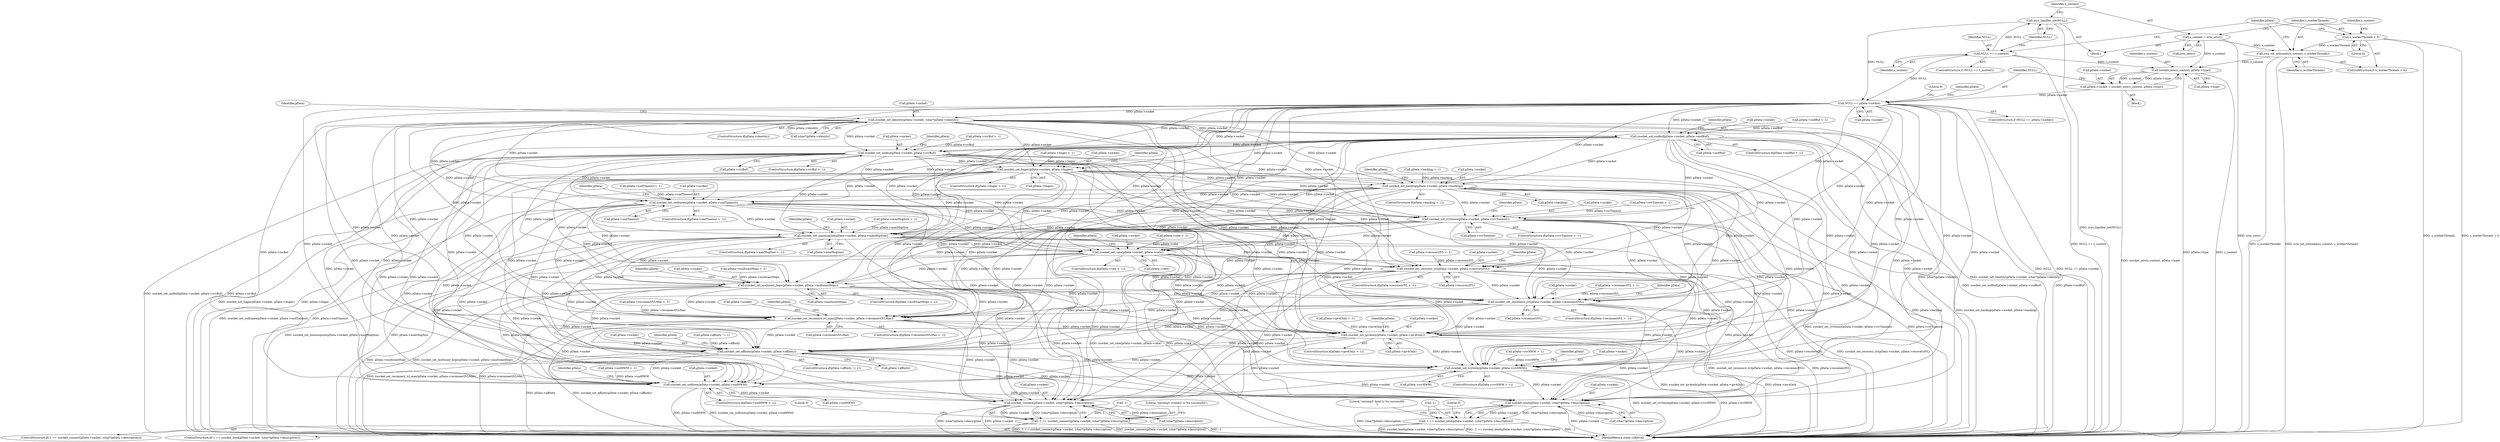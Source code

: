 digraph "0_rsyslog_062d0c671a29f7c6f7dff4a2f1f35df375bbb30b_0@API" {
"1000135" [label="(Call,NULL == pData->socket)"];
"1000113" [label="(Call,zsys_handler_set(NULL))"];
"1000109" [label="(Call,NULL == s_context)"];
"1000125" [label="(Call,pData->socket = zsocket_new(s_context, pData->type))"];
"1000129" [label="(Call,zsocket_new(s_context, pData->type))"];
"1000122" [label="(Call,zctx_set_iothreads(s_context, s_workerThreads))"];
"1000115" [label="(Call,s_context = zctx_new())"];
"1000119" [label="(Call,s_workerThreads > 0)"];
"1000156" [label="(Call,zsocket_set_identity(pData->socket, (char*)pData->identity))"];
"1000172" [label="(Call,zsocket_set_sndbuf(pData->socket, pData->sndBuf))"];
"1000186" [label="(Call,zsocket_set_sndbuf(pData->socket, pData->rcvBuf))"];
"1000200" [label="(Call,zsocket_set_linger(pData->socket, pData->linger))"];
"1000214" [label="(Call,zsocket_set_backlog(pData->socket, pData->backlog))"];
"1000228" [label="(Call,zsocket_set_sndtimeo(pData->socket, pData->sndTimeout))"];
"1000242" [label="(Call,zsocket_set_rcvtimeo(pData->socket, pData->rcvTimeout))"];
"1000256" [label="(Call,zsocket_set_maxmsgsize(pData->socket, pData->maxMsgSize))"];
"1000270" [label="(Call,zsocket_set_rate(pData->socket, pData->rate))"];
"1000284" [label="(Call,zsocket_set_recovery_ivl(pData->socket, pData->recoveryIVL))"];
"1000298" [label="(Call,zsocket_set_multicast_hops(pData->socket, pData->multicastHops))"];
"1000312" [label="(Call,zsocket_set_reconnect_ivl(pData->socket, pData->reconnectIVL))"];
"1000326" [label="(Call,zsocket_set_reconnect_ivl_max(pData->socket, pData->reconnectIVLMax))"];
"1000340" [label="(Call,zsocket_set_ipv4only(pData->socket, pData->ipv4Only))"];
"1000353" [label="(Call,zsocket_set_affinity(pData->socket, pData->affinity))"];
"1000367" [label="(Call,zsocket_set_rcvhwm(pData->socket, pData->rcvHWM))"];
"1000381" [label="(Call,zsocket_set_sndhwm(pData->socket, pData->sndHWM))"];
"1000399" [label="(Call,zsocket_bind(pData->socket, (char*)pData->description))"];
"1000396" [label="(Call,-1 == zsocket_bind(pData->socket, (char*)pData->description))"];
"1000431" [label="(Call,zsocket_connect(pData->socket, (char*)pData->description))"];
"1000428" [label="(Call,-1 == zsocket_connect(pData->socket, (char*)pData->description))"];
"1000396" [label="(Call,-1 == zsocket_bind(pData->socket, (char*)pData->description))"];
"1000381" [label="(Call,zsocket_set_sndhwm(pData->socket, pData->sndHWM))"];
"1000246" [label="(Call,pData->rcvTimeout)"];
"1000334" [label="(Call,pData->ipv4Only > -1)"];
"1000249" [label="(ControlStructure,if(pData->maxMsgSize > -1))"];
"1000354" [label="(Call,pData->socket)"];
"1000228" [label="(Call,zsocket_set_sndtimeo(pData->socket, pData->sndTimeout))"];
"1000180" [label="(Call,pData->rcvBuf > -1)"];
"1000142" [label="(Literal,0)"];
"1000363" [label="(Identifier,pData)"];
"1000330" [label="(Call,pData->reconnectIVLMax)"];
"1000235" [label="(ControlStructure,if(pData->rcvTimeout > -1))"];
"1000123" [label="(Identifier,s_context)"];
"1000266" [label="(Identifier,pData)"];
"1000257" [label="(Call,pData->socket)"];
"1000111" [label="(Identifier,s_context)"];
"1000106" [label="(Block,)"];
"1000112" [label="(Block,)"];
"1000280" [label="(Identifier,pData)"];
"1000340" [label="(Call,zsocket_set_ipv4only(pData->socket, pData->ipv4Only))"];
"1000193" [label="(ControlStructure,if(pData->linger > -1))"];
"1000427" [label="(ControlStructure,if(-1 == zsocket_connect(pData->socket, (char*)pData->description)))"];
"1000368" [label="(Call,pData->socket)"];
"1000236" [label="(Call,pData->rcvTimeout > -1)"];
"1000114" [label="(Identifier,NULL)"];
"1000277" [label="(ControlStructure,if(pData->recoveryIVL > -1))"];
"1000166" [label="(Call,pData->sndBuf > -1)"];
"1000121" [label="(Literal,0)"];
"1000302" [label="(Call,pData->multicastHops)"];
"1000182" [label="(Identifier,pData)"];
"1000194" [label="(Call,pData->linger > -1)"];
"1000385" [label="(Call,pData->sndHWM)"];
"1000210" [label="(Identifier,pData)"];
"1000350" [label="(Identifier,pData)"];
"1000400" [label="(Call,pData->socket)"];
"1000320" [label="(Call,pData->reconnectIVLMax > -1)"];
"1000344" [label="(Call,pData->ipv4Only)"];
"1000391" [label="(Identifier,pData)"];
"1000156" [label="(Call,zsocket_set_identity(pData->socket, (char*)pData->identity))"];
"1000108" [label="(ControlStructure,if (NULL == s_context))"];
"1000242" [label="(Call,zsocket_set_rcvtimeo(pData->socket, pData->rcvTimeout))"];
"1000118" [label="(ControlStructure,if (s_workerThreads > 0))"];
"1000375" [label="(Call,pData->sndHWM > -1)"];
"1000312" [label="(Call,zsocket_set_reconnect_ivl(pData->socket, pData->reconnectIVL))"];
"1000135" [label="(Call,NULL == pData->socket)"];
"1000284" [label="(Call,zsocket_set_recovery_ivl(pData->socket, pData->recoveryIVL))"];
"1000129" [label="(Call,zsocket_new(s_context, pData->type))"];
"1000176" [label="(Call,pData->sndBuf)"];
"1000232" [label="(Call,pData->sndTimeout)"];
"1000222" [label="(Call,pData->sndTimeout > -1)"];
"1000260" [label="(Call,pData->maxMsgSize)"];
"1000229" [label="(Call,pData->socket)"];
"1000252" [label="(Identifier,pData)"];
"1000274" [label="(Call,pData->rate)"];
"1000134" [label="(ControlStructure,if (NULL == pData->socket))"];
"1000442" [label="(Literal,0)"];
"1000298" [label="(Call,zsocket_set_multicast_hops(pData->socket, pData->multicastHops))"];
"1000431" [label="(Call,zsocket_connect(pData->socket, (char*)pData->description))"];
"1000305" [label="(ControlStructure,if(pData->reconnectIVL > -1))"];
"1000152" [label="(ControlStructure,if(pData->identity))"];
"1000207" [label="(ControlStructure,if(pData->backlog > -1))"];
"1000126" [label="(Call,pData->socket)"];
"1000238" [label="(Identifier,pData)"];
"1000341" [label="(Call,pData->socket)"];
"1000263" [label="(ControlStructure,if(pData->rate > -1))"];
"1000116" [label="(Identifier,s_context)"];
"1000214" [label="(Call,zsocket_set_backlog(pData->socket, pData->backlog))"];
"1000137" [label="(Call,pData->socket)"];
"1000204" [label="(Call,pData->linger)"];
"1000285" [label="(Call,pData->socket)"];
"1000256" [label="(Call,zsocket_set_maxmsgsize(pData->socket, pData->maxMsgSize))"];
"1000250" [label="(Call,pData->maxMsgSize > -1)"];
"1000459" [label="(MethodReturn,static rsRetVal)"];
"1000432" [label="(Call,pData->socket)"];
"1000327" [label="(Call,pData->socket)"];
"1000336" [label="(Identifier,pData)"];
"1000154" [label="(Identifier,pData)"];
"1000117" [label="(Call,zctx_new())"];
"1000119" [label="(Call,s_workerThreads > 0)"];
"1000353" [label="(Call,zsocket_set_affinity(pData->socket, pData->affinity))"];
"1000110" [label="(Identifier,NULL)"];
"1000173" [label="(Call,pData->socket)"];
"1000395" [label="(ControlStructure,if(-1 == zsocket_bind(pData->socket, (char*)pData->description)))"];
"1000374" [label="(ControlStructure,if(pData->sndHWM > -1))"];
"1000270" [label="(Call,zsocket_set_rate(pData->socket, pData->rate))"];
"1000308" [label="(Identifier,pData)"];
"1000113" [label="(Call,zsys_handler_set(NULL))"];
"1000421" [label="(Literal,\"omzmq3: bind to %s successful\n\")"];
"1000347" [label="(ControlStructure,if(pData->affinity != 1))"];
"1000397" [label="(Call,-1)"];
"1000357" [label="(Call,pData->affinity)"];
"1000165" [label="(ControlStructure,if(pData->sndBuf > -1))"];
"1000382" [label="(Call,pData->socket)"];
"1000371" [label="(Call,pData->rcvHWM)"];
"1000367" [label="(Call,zsocket_set_rcvhwm(pData->socket, pData->rcvHWM))"];
"1000122" [label="(Call,zctx_set_iothreads(s_context, s_workerThreads))"];
"1000187" [label="(Call,pData->socket)"];
"1000326" [label="(Call,zsocket_set_reconnect_ivl_max(pData->socket, pData->reconnectIVLMax))"];
"1000196" [label="(Identifier,pData)"];
"1000333" [label="(ControlStructure,if(pData->ipv4Only > -1))"];
"1000360" [label="(ControlStructure,if(pData->rcvHWM > -1))"];
"1000127" [label="(Identifier,pData)"];
"1000403" [label="(Call,(char*)pData->description)"];
"1000243" [label="(Call,pData->socket)"];
"1000299" [label="(Call,pData->socket)"];
"1000291" [label="(ControlStructure,if(pData->multicastHops > -1))"];
"1000361" [label="(Call,pData->rcvHWM > -1)"];
"1000109" [label="(Call,NULL == s_context)"];
"1000190" [label="(Call,pData->rcvBuf)"];
"1000428" [label="(Call,-1 == zsocket_connect(pData->socket, (char*)pData->description))"];
"1000124" [label="(Identifier,s_workerThreads)"];
"1000399" [label="(Call,zsocket_bind(pData->socket, (char*)pData->description))"];
"1000157" [label="(Call,pData->socket)"];
"1000294" [label="(Identifier,pData)"];
"1000200" [label="(Call,zsocket_set_linger(pData->socket, pData->linger))"];
"1000168" [label="(Identifier,pData)"];
"1000316" [label="(Call,pData->reconnectIVL)"];
"1000115" [label="(Call,s_context = zctx_new())"];
"1000348" [label="(Call,pData->affinity != 1)"];
"1000186" [label="(Call,zsocket_set_sndbuf(pData->socket, pData->rcvBuf))"];
"1000136" [label="(Identifier,NULL)"];
"1000319" [label="(ControlStructure,if(pData->reconnectIVLMax > -1))"];
"1000160" [label="(Call,(char*)pData->identity)"];
"1000377" [label="(Identifier,pData)"];
"1000131" [label="(Call,pData->type)"];
"1000221" [label="(ControlStructure,if(pData->sndTimeout > -1))"];
"1000313" [label="(Call,pData->socket)"];
"1000429" [label="(Call,-1)"];
"1000271" [label="(Call,pData->socket)"];
"1000292" [label="(Call,pData->multicastHops > -1)"];
"1000201" [label="(Call,pData->socket)"];
"1000125" [label="(Call,pData->socket = zsocket_new(s_context, pData->type))"];
"1000306" [label="(Call,pData->reconnectIVL > -1)"];
"1000120" [label="(Identifier,s_workerThreads)"];
"1000453" [label="(Literal,\"omzmq3: connect to %s successful\")"];
"1000224" [label="(Identifier,pData)"];
"1000288" [label="(Call,pData->recoveryIVL)"];
"1000322" [label="(Identifier,pData)"];
"1000264" [label="(Call,pData->rate > -1)"];
"1000278" [label="(Call,pData->recoveryIVL > -1)"];
"1000410" [label="(Literal,0)"];
"1000130" [label="(Identifier,s_context)"];
"1000208" [label="(Call,pData->backlog > -1)"];
"1000218" [label="(Call,pData->backlog)"];
"1000435" [label="(Call,(char*)pData->description)"];
"1000179" [label="(ControlStructure,if(pData->rcvBuf > -1))"];
"1000172" [label="(Call,zsocket_set_sndbuf(pData->socket, pData->sndBuf))"];
"1000215" [label="(Call,pData->socket)"];
"1000135" -> "1000134"  [label="AST: "];
"1000135" -> "1000137"  [label="CFG: "];
"1000136" -> "1000135"  [label="AST: "];
"1000137" -> "1000135"  [label="AST: "];
"1000142" -> "1000135"  [label="CFG: "];
"1000154" -> "1000135"  [label="CFG: "];
"1000135" -> "1000459"  [label="DDG: NULL == pData->socket"];
"1000135" -> "1000459"  [label="DDG: NULL"];
"1000113" -> "1000135"  [label="DDG: NULL"];
"1000109" -> "1000135"  [label="DDG: NULL"];
"1000125" -> "1000135"  [label="DDG: pData->socket"];
"1000135" -> "1000156"  [label="DDG: pData->socket"];
"1000135" -> "1000172"  [label="DDG: pData->socket"];
"1000135" -> "1000186"  [label="DDG: pData->socket"];
"1000135" -> "1000200"  [label="DDG: pData->socket"];
"1000135" -> "1000214"  [label="DDG: pData->socket"];
"1000135" -> "1000228"  [label="DDG: pData->socket"];
"1000135" -> "1000242"  [label="DDG: pData->socket"];
"1000135" -> "1000256"  [label="DDG: pData->socket"];
"1000135" -> "1000270"  [label="DDG: pData->socket"];
"1000135" -> "1000284"  [label="DDG: pData->socket"];
"1000135" -> "1000298"  [label="DDG: pData->socket"];
"1000135" -> "1000312"  [label="DDG: pData->socket"];
"1000135" -> "1000326"  [label="DDG: pData->socket"];
"1000135" -> "1000340"  [label="DDG: pData->socket"];
"1000135" -> "1000353"  [label="DDG: pData->socket"];
"1000135" -> "1000367"  [label="DDG: pData->socket"];
"1000135" -> "1000381"  [label="DDG: pData->socket"];
"1000135" -> "1000399"  [label="DDG: pData->socket"];
"1000135" -> "1000431"  [label="DDG: pData->socket"];
"1000113" -> "1000112"  [label="AST: "];
"1000113" -> "1000114"  [label="CFG: "];
"1000114" -> "1000113"  [label="AST: "];
"1000116" -> "1000113"  [label="CFG: "];
"1000113" -> "1000459"  [label="DDG: zsys_handler_set(NULL)"];
"1000109" -> "1000113"  [label="DDG: NULL"];
"1000109" -> "1000108"  [label="AST: "];
"1000109" -> "1000111"  [label="CFG: "];
"1000110" -> "1000109"  [label="AST: "];
"1000111" -> "1000109"  [label="AST: "];
"1000114" -> "1000109"  [label="CFG: "];
"1000127" -> "1000109"  [label="CFG: "];
"1000109" -> "1000459"  [label="DDG: NULL == s_context"];
"1000109" -> "1000129"  [label="DDG: s_context"];
"1000125" -> "1000106"  [label="AST: "];
"1000125" -> "1000129"  [label="CFG: "];
"1000126" -> "1000125"  [label="AST: "];
"1000129" -> "1000125"  [label="AST: "];
"1000136" -> "1000125"  [label="CFG: "];
"1000125" -> "1000459"  [label="DDG: zsocket_new(s_context, pData->type)"];
"1000129" -> "1000125"  [label="DDG: s_context"];
"1000129" -> "1000125"  [label="DDG: pData->type"];
"1000129" -> "1000131"  [label="CFG: "];
"1000130" -> "1000129"  [label="AST: "];
"1000131" -> "1000129"  [label="AST: "];
"1000129" -> "1000459"  [label="DDG: s_context"];
"1000129" -> "1000459"  [label="DDG: pData->type"];
"1000122" -> "1000129"  [label="DDG: s_context"];
"1000115" -> "1000129"  [label="DDG: s_context"];
"1000122" -> "1000118"  [label="AST: "];
"1000122" -> "1000124"  [label="CFG: "];
"1000123" -> "1000122"  [label="AST: "];
"1000124" -> "1000122"  [label="AST: "];
"1000127" -> "1000122"  [label="CFG: "];
"1000122" -> "1000459"  [label="DDG: zctx_set_iothreads(s_context, s_workerThreads)"];
"1000122" -> "1000459"  [label="DDG: s_workerThreads"];
"1000115" -> "1000122"  [label="DDG: s_context"];
"1000119" -> "1000122"  [label="DDG: s_workerThreads"];
"1000115" -> "1000112"  [label="AST: "];
"1000115" -> "1000117"  [label="CFG: "];
"1000116" -> "1000115"  [label="AST: "];
"1000117" -> "1000115"  [label="AST: "];
"1000120" -> "1000115"  [label="CFG: "];
"1000115" -> "1000459"  [label="DDG: zctx_new()"];
"1000119" -> "1000118"  [label="AST: "];
"1000119" -> "1000121"  [label="CFG: "];
"1000120" -> "1000119"  [label="AST: "];
"1000121" -> "1000119"  [label="AST: "];
"1000123" -> "1000119"  [label="CFG: "];
"1000127" -> "1000119"  [label="CFG: "];
"1000119" -> "1000459"  [label="DDG: s_workerThreads"];
"1000119" -> "1000459"  [label="DDG: s_workerThreads > 0"];
"1000156" -> "1000152"  [label="AST: "];
"1000156" -> "1000160"  [label="CFG: "];
"1000157" -> "1000156"  [label="AST: "];
"1000160" -> "1000156"  [label="AST: "];
"1000168" -> "1000156"  [label="CFG: "];
"1000156" -> "1000459"  [label="DDG: (char*)pData->identity"];
"1000156" -> "1000459"  [label="DDG: zsocket_set_identity(pData->socket, (char*)pData->identity)"];
"1000160" -> "1000156"  [label="DDG: pData->identity"];
"1000156" -> "1000172"  [label="DDG: pData->socket"];
"1000156" -> "1000186"  [label="DDG: pData->socket"];
"1000156" -> "1000200"  [label="DDG: pData->socket"];
"1000156" -> "1000214"  [label="DDG: pData->socket"];
"1000156" -> "1000228"  [label="DDG: pData->socket"];
"1000156" -> "1000242"  [label="DDG: pData->socket"];
"1000156" -> "1000256"  [label="DDG: pData->socket"];
"1000156" -> "1000270"  [label="DDG: pData->socket"];
"1000156" -> "1000284"  [label="DDG: pData->socket"];
"1000156" -> "1000298"  [label="DDG: pData->socket"];
"1000156" -> "1000312"  [label="DDG: pData->socket"];
"1000156" -> "1000326"  [label="DDG: pData->socket"];
"1000156" -> "1000340"  [label="DDG: pData->socket"];
"1000156" -> "1000353"  [label="DDG: pData->socket"];
"1000156" -> "1000367"  [label="DDG: pData->socket"];
"1000156" -> "1000381"  [label="DDG: pData->socket"];
"1000156" -> "1000399"  [label="DDG: pData->socket"];
"1000156" -> "1000431"  [label="DDG: pData->socket"];
"1000172" -> "1000165"  [label="AST: "];
"1000172" -> "1000176"  [label="CFG: "];
"1000173" -> "1000172"  [label="AST: "];
"1000176" -> "1000172"  [label="AST: "];
"1000182" -> "1000172"  [label="CFG: "];
"1000172" -> "1000459"  [label="DDG: zsocket_set_sndbuf(pData->socket, pData->sndBuf)"];
"1000172" -> "1000459"  [label="DDG: pData->sndBuf"];
"1000166" -> "1000172"  [label="DDG: pData->sndBuf"];
"1000172" -> "1000186"  [label="DDG: pData->socket"];
"1000172" -> "1000200"  [label="DDG: pData->socket"];
"1000172" -> "1000214"  [label="DDG: pData->socket"];
"1000172" -> "1000228"  [label="DDG: pData->socket"];
"1000172" -> "1000242"  [label="DDG: pData->socket"];
"1000172" -> "1000256"  [label="DDG: pData->socket"];
"1000172" -> "1000270"  [label="DDG: pData->socket"];
"1000172" -> "1000284"  [label="DDG: pData->socket"];
"1000172" -> "1000298"  [label="DDG: pData->socket"];
"1000172" -> "1000312"  [label="DDG: pData->socket"];
"1000172" -> "1000326"  [label="DDG: pData->socket"];
"1000172" -> "1000340"  [label="DDG: pData->socket"];
"1000172" -> "1000353"  [label="DDG: pData->socket"];
"1000172" -> "1000367"  [label="DDG: pData->socket"];
"1000172" -> "1000381"  [label="DDG: pData->socket"];
"1000172" -> "1000399"  [label="DDG: pData->socket"];
"1000172" -> "1000431"  [label="DDG: pData->socket"];
"1000186" -> "1000179"  [label="AST: "];
"1000186" -> "1000190"  [label="CFG: "];
"1000187" -> "1000186"  [label="AST: "];
"1000190" -> "1000186"  [label="AST: "];
"1000196" -> "1000186"  [label="CFG: "];
"1000186" -> "1000459"  [label="DDG: pData->rcvBuf"];
"1000186" -> "1000459"  [label="DDG: zsocket_set_sndbuf(pData->socket, pData->rcvBuf)"];
"1000180" -> "1000186"  [label="DDG: pData->rcvBuf"];
"1000186" -> "1000200"  [label="DDG: pData->socket"];
"1000186" -> "1000214"  [label="DDG: pData->socket"];
"1000186" -> "1000228"  [label="DDG: pData->socket"];
"1000186" -> "1000242"  [label="DDG: pData->socket"];
"1000186" -> "1000256"  [label="DDG: pData->socket"];
"1000186" -> "1000270"  [label="DDG: pData->socket"];
"1000186" -> "1000284"  [label="DDG: pData->socket"];
"1000186" -> "1000298"  [label="DDG: pData->socket"];
"1000186" -> "1000312"  [label="DDG: pData->socket"];
"1000186" -> "1000326"  [label="DDG: pData->socket"];
"1000186" -> "1000340"  [label="DDG: pData->socket"];
"1000186" -> "1000353"  [label="DDG: pData->socket"];
"1000186" -> "1000367"  [label="DDG: pData->socket"];
"1000186" -> "1000381"  [label="DDG: pData->socket"];
"1000186" -> "1000399"  [label="DDG: pData->socket"];
"1000186" -> "1000431"  [label="DDG: pData->socket"];
"1000200" -> "1000193"  [label="AST: "];
"1000200" -> "1000204"  [label="CFG: "];
"1000201" -> "1000200"  [label="AST: "];
"1000204" -> "1000200"  [label="AST: "];
"1000210" -> "1000200"  [label="CFG: "];
"1000200" -> "1000459"  [label="DDG: zsocket_set_linger(pData->socket, pData->linger)"];
"1000200" -> "1000459"  [label="DDG: pData->linger"];
"1000194" -> "1000200"  [label="DDG: pData->linger"];
"1000200" -> "1000214"  [label="DDG: pData->socket"];
"1000200" -> "1000228"  [label="DDG: pData->socket"];
"1000200" -> "1000242"  [label="DDG: pData->socket"];
"1000200" -> "1000256"  [label="DDG: pData->socket"];
"1000200" -> "1000270"  [label="DDG: pData->socket"];
"1000200" -> "1000284"  [label="DDG: pData->socket"];
"1000200" -> "1000298"  [label="DDG: pData->socket"];
"1000200" -> "1000312"  [label="DDG: pData->socket"];
"1000200" -> "1000326"  [label="DDG: pData->socket"];
"1000200" -> "1000340"  [label="DDG: pData->socket"];
"1000200" -> "1000353"  [label="DDG: pData->socket"];
"1000200" -> "1000367"  [label="DDG: pData->socket"];
"1000200" -> "1000381"  [label="DDG: pData->socket"];
"1000200" -> "1000399"  [label="DDG: pData->socket"];
"1000200" -> "1000431"  [label="DDG: pData->socket"];
"1000214" -> "1000207"  [label="AST: "];
"1000214" -> "1000218"  [label="CFG: "];
"1000215" -> "1000214"  [label="AST: "];
"1000218" -> "1000214"  [label="AST: "];
"1000224" -> "1000214"  [label="CFG: "];
"1000214" -> "1000459"  [label="DDG: zsocket_set_backlog(pData->socket, pData->backlog)"];
"1000214" -> "1000459"  [label="DDG: pData->backlog"];
"1000208" -> "1000214"  [label="DDG: pData->backlog"];
"1000214" -> "1000228"  [label="DDG: pData->socket"];
"1000214" -> "1000242"  [label="DDG: pData->socket"];
"1000214" -> "1000256"  [label="DDG: pData->socket"];
"1000214" -> "1000270"  [label="DDG: pData->socket"];
"1000214" -> "1000284"  [label="DDG: pData->socket"];
"1000214" -> "1000298"  [label="DDG: pData->socket"];
"1000214" -> "1000312"  [label="DDG: pData->socket"];
"1000214" -> "1000326"  [label="DDG: pData->socket"];
"1000214" -> "1000340"  [label="DDG: pData->socket"];
"1000214" -> "1000353"  [label="DDG: pData->socket"];
"1000214" -> "1000367"  [label="DDG: pData->socket"];
"1000214" -> "1000381"  [label="DDG: pData->socket"];
"1000214" -> "1000399"  [label="DDG: pData->socket"];
"1000214" -> "1000431"  [label="DDG: pData->socket"];
"1000228" -> "1000221"  [label="AST: "];
"1000228" -> "1000232"  [label="CFG: "];
"1000229" -> "1000228"  [label="AST: "];
"1000232" -> "1000228"  [label="AST: "];
"1000238" -> "1000228"  [label="CFG: "];
"1000228" -> "1000459"  [label="DDG: zsocket_set_sndtimeo(pData->socket, pData->sndTimeout)"];
"1000228" -> "1000459"  [label="DDG: pData->sndTimeout"];
"1000222" -> "1000228"  [label="DDG: pData->sndTimeout"];
"1000228" -> "1000242"  [label="DDG: pData->socket"];
"1000228" -> "1000256"  [label="DDG: pData->socket"];
"1000228" -> "1000270"  [label="DDG: pData->socket"];
"1000228" -> "1000284"  [label="DDG: pData->socket"];
"1000228" -> "1000298"  [label="DDG: pData->socket"];
"1000228" -> "1000312"  [label="DDG: pData->socket"];
"1000228" -> "1000326"  [label="DDG: pData->socket"];
"1000228" -> "1000340"  [label="DDG: pData->socket"];
"1000228" -> "1000353"  [label="DDG: pData->socket"];
"1000228" -> "1000367"  [label="DDG: pData->socket"];
"1000228" -> "1000381"  [label="DDG: pData->socket"];
"1000228" -> "1000399"  [label="DDG: pData->socket"];
"1000228" -> "1000431"  [label="DDG: pData->socket"];
"1000242" -> "1000235"  [label="AST: "];
"1000242" -> "1000246"  [label="CFG: "];
"1000243" -> "1000242"  [label="AST: "];
"1000246" -> "1000242"  [label="AST: "];
"1000252" -> "1000242"  [label="CFG: "];
"1000242" -> "1000459"  [label="DDG: zsocket_set_rcvtimeo(pData->socket, pData->rcvTimeout)"];
"1000242" -> "1000459"  [label="DDG: pData->rcvTimeout"];
"1000236" -> "1000242"  [label="DDG: pData->rcvTimeout"];
"1000242" -> "1000256"  [label="DDG: pData->socket"];
"1000242" -> "1000270"  [label="DDG: pData->socket"];
"1000242" -> "1000284"  [label="DDG: pData->socket"];
"1000242" -> "1000298"  [label="DDG: pData->socket"];
"1000242" -> "1000312"  [label="DDG: pData->socket"];
"1000242" -> "1000326"  [label="DDG: pData->socket"];
"1000242" -> "1000340"  [label="DDG: pData->socket"];
"1000242" -> "1000353"  [label="DDG: pData->socket"];
"1000242" -> "1000367"  [label="DDG: pData->socket"];
"1000242" -> "1000381"  [label="DDG: pData->socket"];
"1000242" -> "1000399"  [label="DDG: pData->socket"];
"1000242" -> "1000431"  [label="DDG: pData->socket"];
"1000256" -> "1000249"  [label="AST: "];
"1000256" -> "1000260"  [label="CFG: "];
"1000257" -> "1000256"  [label="AST: "];
"1000260" -> "1000256"  [label="AST: "];
"1000266" -> "1000256"  [label="CFG: "];
"1000256" -> "1000459"  [label="DDG: pData->maxMsgSize"];
"1000256" -> "1000459"  [label="DDG: zsocket_set_maxmsgsize(pData->socket, pData->maxMsgSize)"];
"1000250" -> "1000256"  [label="DDG: pData->maxMsgSize"];
"1000256" -> "1000270"  [label="DDG: pData->socket"];
"1000256" -> "1000284"  [label="DDG: pData->socket"];
"1000256" -> "1000298"  [label="DDG: pData->socket"];
"1000256" -> "1000312"  [label="DDG: pData->socket"];
"1000256" -> "1000326"  [label="DDG: pData->socket"];
"1000256" -> "1000340"  [label="DDG: pData->socket"];
"1000256" -> "1000353"  [label="DDG: pData->socket"];
"1000256" -> "1000367"  [label="DDG: pData->socket"];
"1000256" -> "1000381"  [label="DDG: pData->socket"];
"1000256" -> "1000399"  [label="DDG: pData->socket"];
"1000256" -> "1000431"  [label="DDG: pData->socket"];
"1000270" -> "1000263"  [label="AST: "];
"1000270" -> "1000274"  [label="CFG: "];
"1000271" -> "1000270"  [label="AST: "];
"1000274" -> "1000270"  [label="AST: "];
"1000280" -> "1000270"  [label="CFG: "];
"1000270" -> "1000459"  [label="DDG: pData->rate"];
"1000270" -> "1000459"  [label="DDG: zsocket_set_rate(pData->socket, pData->rate)"];
"1000264" -> "1000270"  [label="DDG: pData->rate"];
"1000270" -> "1000284"  [label="DDG: pData->socket"];
"1000270" -> "1000298"  [label="DDG: pData->socket"];
"1000270" -> "1000312"  [label="DDG: pData->socket"];
"1000270" -> "1000326"  [label="DDG: pData->socket"];
"1000270" -> "1000340"  [label="DDG: pData->socket"];
"1000270" -> "1000353"  [label="DDG: pData->socket"];
"1000270" -> "1000367"  [label="DDG: pData->socket"];
"1000270" -> "1000381"  [label="DDG: pData->socket"];
"1000270" -> "1000399"  [label="DDG: pData->socket"];
"1000270" -> "1000431"  [label="DDG: pData->socket"];
"1000284" -> "1000277"  [label="AST: "];
"1000284" -> "1000288"  [label="CFG: "];
"1000285" -> "1000284"  [label="AST: "];
"1000288" -> "1000284"  [label="AST: "];
"1000294" -> "1000284"  [label="CFG: "];
"1000284" -> "1000459"  [label="DDG: zsocket_set_recovery_ivl(pData->socket, pData->recoveryIVL)"];
"1000284" -> "1000459"  [label="DDG: pData->recoveryIVL"];
"1000278" -> "1000284"  [label="DDG: pData->recoveryIVL"];
"1000284" -> "1000298"  [label="DDG: pData->socket"];
"1000284" -> "1000312"  [label="DDG: pData->socket"];
"1000284" -> "1000326"  [label="DDG: pData->socket"];
"1000284" -> "1000340"  [label="DDG: pData->socket"];
"1000284" -> "1000353"  [label="DDG: pData->socket"];
"1000284" -> "1000367"  [label="DDG: pData->socket"];
"1000284" -> "1000381"  [label="DDG: pData->socket"];
"1000284" -> "1000399"  [label="DDG: pData->socket"];
"1000284" -> "1000431"  [label="DDG: pData->socket"];
"1000298" -> "1000291"  [label="AST: "];
"1000298" -> "1000302"  [label="CFG: "];
"1000299" -> "1000298"  [label="AST: "];
"1000302" -> "1000298"  [label="AST: "];
"1000308" -> "1000298"  [label="CFG: "];
"1000298" -> "1000459"  [label="DDG: zsocket_set_multicast_hops(pData->socket, pData->multicastHops)"];
"1000298" -> "1000459"  [label="DDG: pData->multicastHops"];
"1000292" -> "1000298"  [label="DDG: pData->multicastHops"];
"1000298" -> "1000312"  [label="DDG: pData->socket"];
"1000298" -> "1000326"  [label="DDG: pData->socket"];
"1000298" -> "1000340"  [label="DDG: pData->socket"];
"1000298" -> "1000353"  [label="DDG: pData->socket"];
"1000298" -> "1000367"  [label="DDG: pData->socket"];
"1000298" -> "1000381"  [label="DDG: pData->socket"];
"1000298" -> "1000399"  [label="DDG: pData->socket"];
"1000298" -> "1000431"  [label="DDG: pData->socket"];
"1000312" -> "1000305"  [label="AST: "];
"1000312" -> "1000316"  [label="CFG: "];
"1000313" -> "1000312"  [label="AST: "];
"1000316" -> "1000312"  [label="AST: "];
"1000322" -> "1000312"  [label="CFG: "];
"1000312" -> "1000459"  [label="DDG: zsocket_set_reconnect_ivl(pData->socket, pData->reconnectIVL)"];
"1000312" -> "1000459"  [label="DDG: pData->reconnectIVL"];
"1000306" -> "1000312"  [label="DDG: pData->reconnectIVL"];
"1000312" -> "1000326"  [label="DDG: pData->socket"];
"1000312" -> "1000340"  [label="DDG: pData->socket"];
"1000312" -> "1000353"  [label="DDG: pData->socket"];
"1000312" -> "1000367"  [label="DDG: pData->socket"];
"1000312" -> "1000381"  [label="DDG: pData->socket"];
"1000312" -> "1000399"  [label="DDG: pData->socket"];
"1000312" -> "1000431"  [label="DDG: pData->socket"];
"1000326" -> "1000319"  [label="AST: "];
"1000326" -> "1000330"  [label="CFG: "];
"1000327" -> "1000326"  [label="AST: "];
"1000330" -> "1000326"  [label="AST: "];
"1000336" -> "1000326"  [label="CFG: "];
"1000326" -> "1000459"  [label="DDG: zsocket_set_reconnect_ivl_max(pData->socket, pData->reconnectIVLMax)"];
"1000326" -> "1000459"  [label="DDG: pData->reconnectIVLMax"];
"1000320" -> "1000326"  [label="DDG: pData->reconnectIVLMax"];
"1000326" -> "1000340"  [label="DDG: pData->socket"];
"1000326" -> "1000353"  [label="DDG: pData->socket"];
"1000326" -> "1000367"  [label="DDG: pData->socket"];
"1000326" -> "1000381"  [label="DDG: pData->socket"];
"1000326" -> "1000399"  [label="DDG: pData->socket"];
"1000326" -> "1000431"  [label="DDG: pData->socket"];
"1000340" -> "1000333"  [label="AST: "];
"1000340" -> "1000344"  [label="CFG: "];
"1000341" -> "1000340"  [label="AST: "];
"1000344" -> "1000340"  [label="AST: "];
"1000350" -> "1000340"  [label="CFG: "];
"1000340" -> "1000459"  [label="DDG: pData->ipv4Only"];
"1000340" -> "1000459"  [label="DDG: zsocket_set_ipv4only(pData->socket, pData->ipv4Only)"];
"1000334" -> "1000340"  [label="DDG: pData->ipv4Only"];
"1000340" -> "1000353"  [label="DDG: pData->socket"];
"1000340" -> "1000367"  [label="DDG: pData->socket"];
"1000340" -> "1000381"  [label="DDG: pData->socket"];
"1000340" -> "1000399"  [label="DDG: pData->socket"];
"1000340" -> "1000431"  [label="DDG: pData->socket"];
"1000353" -> "1000347"  [label="AST: "];
"1000353" -> "1000357"  [label="CFG: "];
"1000354" -> "1000353"  [label="AST: "];
"1000357" -> "1000353"  [label="AST: "];
"1000363" -> "1000353"  [label="CFG: "];
"1000353" -> "1000459"  [label="DDG: pData->affinity"];
"1000353" -> "1000459"  [label="DDG: zsocket_set_affinity(pData->socket, pData->affinity)"];
"1000348" -> "1000353"  [label="DDG: pData->affinity"];
"1000353" -> "1000367"  [label="DDG: pData->socket"];
"1000353" -> "1000381"  [label="DDG: pData->socket"];
"1000353" -> "1000399"  [label="DDG: pData->socket"];
"1000353" -> "1000431"  [label="DDG: pData->socket"];
"1000367" -> "1000360"  [label="AST: "];
"1000367" -> "1000371"  [label="CFG: "];
"1000368" -> "1000367"  [label="AST: "];
"1000371" -> "1000367"  [label="AST: "];
"1000377" -> "1000367"  [label="CFG: "];
"1000367" -> "1000459"  [label="DDG: zsocket_set_rcvhwm(pData->socket, pData->rcvHWM)"];
"1000367" -> "1000459"  [label="DDG: pData->rcvHWM"];
"1000361" -> "1000367"  [label="DDG: pData->rcvHWM"];
"1000367" -> "1000381"  [label="DDG: pData->socket"];
"1000367" -> "1000399"  [label="DDG: pData->socket"];
"1000367" -> "1000431"  [label="DDG: pData->socket"];
"1000381" -> "1000374"  [label="AST: "];
"1000381" -> "1000385"  [label="CFG: "];
"1000382" -> "1000381"  [label="AST: "];
"1000385" -> "1000381"  [label="AST: "];
"1000391" -> "1000381"  [label="CFG: "];
"1000381" -> "1000459"  [label="DDG: zsocket_set_sndhwm(pData->socket, pData->sndHWM)"];
"1000381" -> "1000459"  [label="DDG: pData->sndHWM"];
"1000375" -> "1000381"  [label="DDG: pData->sndHWM"];
"1000381" -> "1000399"  [label="DDG: pData->socket"];
"1000381" -> "1000431"  [label="DDG: pData->socket"];
"1000399" -> "1000396"  [label="AST: "];
"1000399" -> "1000403"  [label="CFG: "];
"1000400" -> "1000399"  [label="AST: "];
"1000403" -> "1000399"  [label="AST: "];
"1000396" -> "1000399"  [label="CFG: "];
"1000399" -> "1000459"  [label="DDG: (char*)pData->description"];
"1000399" -> "1000459"  [label="DDG: pData->socket"];
"1000399" -> "1000396"  [label="DDG: pData->socket"];
"1000399" -> "1000396"  [label="DDG: (char*)pData->description"];
"1000403" -> "1000399"  [label="DDG: pData->description"];
"1000396" -> "1000395"  [label="AST: "];
"1000397" -> "1000396"  [label="AST: "];
"1000410" -> "1000396"  [label="CFG: "];
"1000421" -> "1000396"  [label="CFG: "];
"1000396" -> "1000459"  [label="DDG: -1 == zsocket_bind(pData->socket, (char*)pData->description)"];
"1000396" -> "1000459"  [label="DDG: -1"];
"1000396" -> "1000459"  [label="DDG: zsocket_bind(pData->socket, (char*)pData->description)"];
"1000397" -> "1000396"  [label="DDG: 1"];
"1000431" -> "1000428"  [label="AST: "];
"1000431" -> "1000435"  [label="CFG: "];
"1000432" -> "1000431"  [label="AST: "];
"1000435" -> "1000431"  [label="AST: "];
"1000428" -> "1000431"  [label="CFG: "];
"1000431" -> "1000459"  [label="DDG: pData->socket"];
"1000431" -> "1000459"  [label="DDG: (char*)pData->description"];
"1000431" -> "1000428"  [label="DDG: pData->socket"];
"1000431" -> "1000428"  [label="DDG: (char*)pData->description"];
"1000435" -> "1000431"  [label="DDG: pData->description"];
"1000428" -> "1000427"  [label="AST: "];
"1000429" -> "1000428"  [label="AST: "];
"1000442" -> "1000428"  [label="CFG: "];
"1000453" -> "1000428"  [label="CFG: "];
"1000428" -> "1000459"  [label="DDG: -1 == zsocket_connect(pData->socket, (char*)pData->description)"];
"1000428" -> "1000459"  [label="DDG: zsocket_connect(pData->socket, (char*)pData->description)"];
"1000428" -> "1000459"  [label="DDG: -1"];
"1000429" -> "1000428"  [label="DDG: 1"];
}
